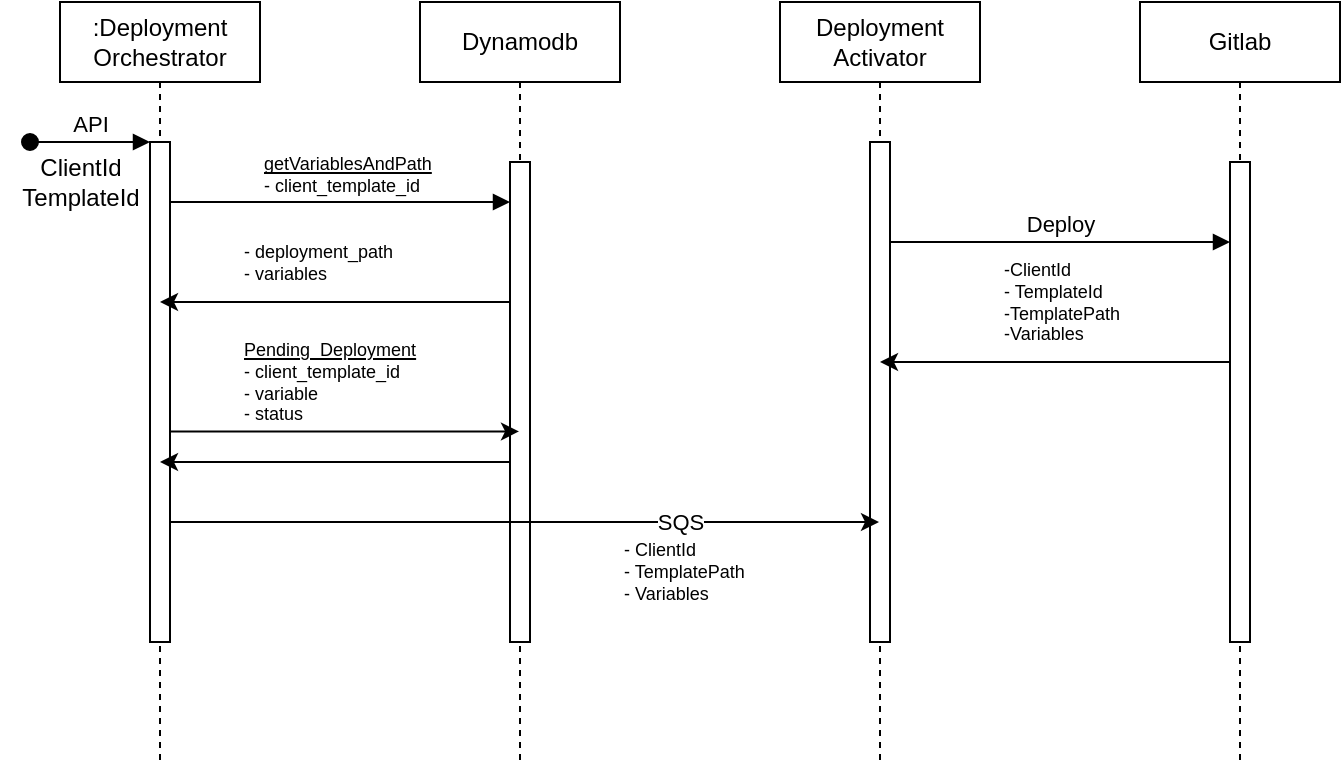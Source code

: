 <mxfile version="21.2.3" type="device">
  <diagram name="Page-1" id="2YBvvXClWsGukQMizWep">
    <mxGraphModel dx="819" dy="437" grid="1" gridSize="10" guides="1" tooltips="1" connect="1" arrows="1" fold="1" page="1" pageScale="1" pageWidth="850" pageHeight="1100" math="0" shadow="0">
      <root>
        <mxCell id="0" />
        <mxCell id="1" parent="0" />
        <mxCell id="aM9ryv3xv72pqoxQDRHE-1" value=":Deployment Orchestrator" style="shape=umlLifeline;perimeter=lifelinePerimeter;whiteSpace=wrap;html=1;container=0;dropTarget=0;collapsible=0;recursiveResize=0;outlineConnect=0;portConstraint=eastwest;newEdgeStyle={&quot;edgeStyle&quot;:&quot;elbowEdgeStyle&quot;,&quot;elbow&quot;:&quot;vertical&quot;,&quot;curved&quot;:0,&quot;rounded&quot;:0};" parent="1" vertex="1">
          <mxGeometry x="40" y="20" width="100" height="380" as="geometry" />
        </mxCell>
        <mxCell id="aM9ryv3xv72pqoxQDRHE-2" value="" style="html=1;points=[];perimeter=orthogonalPerimeter;outlineConnect=0;targetShapes=umlLifeline;portConstraint=eastwest;newEdgeStyle={&quot;edgeStyle&quot;:&quot;elbowEdgeStyle&quot;,&quot;elbow&quot;:&quot;vertical&quot;,&quot;curved&quot;:0,&quot;rounded&quot;:0};" parent="aM9ryv3xv72pqoxQDRHE-1" vertex="1">
          <mxGeometry x="45" y="70" width="10" height="250" as="geometry" />
        </mxCell>
        <mxCell id="aM9ryv3xv72pqoxQDRHE-3" value="API" style="html=1;verticalAlign=bottom;startArrow=oval;endArrow=block;startSize=8;edgeStyle=elbowEdgeStyle;elbow=vertical;curved=0;rounded=0;" parent="aM9ryv3xv72pqoxQDRHE-1" target="aM9ryv3xv72pqoxQDRHE-2" edge="1">
          <mxGeometry relative="1" as="geometry">
            <mxPoint x="-15" y="70" as="sourcePoint" />
          </mxGeometry>
        </mxCell>
        <mxCell id="aM9ryv3xv72pqoxQDRHE-5" value="Dynamodb" style="shape=umlLifeline;perimeter=lifelinePerimeter;whiteSpace=wrap;html=1;container=0;dropTarget=0;collapsible=0;recursiveResize=0;outlineConnect=0;portConstraint=eastwest;newEdgeStyle={&quot;edgeStyle&quot;:&quot;elbowEdgeStyle&quot;,&quot;elbow&quot;:&quot;vertical&quot;,&quot;curved&quot;:0,&quot;rounded&quot;:0};" parent="1" vertex="1">
          <mxGeometry x="220" y="20" width="100" height="380" as="geometry" />
        </mxCell>
        <mxCell id="aM9ryv3xv72pqoxQDRHE-6" value="" style="html=1;points=[];perimeter=orthogonalPerimeter;outlineConnect=0;targetShapes=umlLifeline;portConstraint=eastwest;newEdgeStyle={&quot;edgeStyle&quot;:&quot;elbowEdgeStyle&quot;,&quot;elbow&quot;:&quot;vertical&quot;,&quot;curved&quot;:0,&quot;rounded&quot;:0};" parent="aM9ryv3xv72pqoxQDRHE-5" vertex="1">
          <mxGeometry x="45" y="80" width="10" height="240" as="geometry" />
        </mxCell>
        <mxCell id="aM9ryv3xv72pqoxQDRHE-7" value="&lt;div style=&quot;font-size: 9px;&quot; align=&quot;left&quot;&gt;&lt;font style=&quot;font-size: 9px;&quot;&gt;&lt;u&gt;getVariablesAndPath&lt;/u&gt;&lt;/font&gt;&lt;/div&gt;&lt;div style=&quot;font-size: 9px;&quot; align=&quot;left&quot;&gt;&lt;font style=&quot;font-size: 9px;&quot;&gt;- client_template_id&lt;font style=&quot;font-size: 9px;&quot;&gt;&lt;br&gt;&lt;/font&gt;&lt;/font&gt;&lt;/div&gt;" style="html=1;verticalAlign=bottom;endArrow=block;edgeStyle=elbowEdgeStyle;elbow=vertical;curved=0;rounded=0;align=left;" parent="1" source="aM9ryv3xv72pqoxQDRHE-2" target="aM9ryv3xv72pqoxQDRHE-6" edge="1">
          <mxGeometry x="-0.471" relative="1" as="geometry">
            <mxPoint x="195" y="130" as="sourcePoint" />
            <Array as="points">
              <mxPoint x="180" y="120" />
            </Array>
            <mxPoint as="offset" />
          </mxGeometry>
        </mxCell>
        <mxCell id="EUnt3tn_M_OPQTvmQm6U-1" style="edgeStyle=elbowEdgeStyle;rounded=0;orthogonalLoop=1;jettySize=auto;html=1;elbow=vertical;curved=0;" edge="1" parent="1">
          <mxGeometry relative="1" as="geometry">
            <mxPoint x="95" y="234.71" as="sourcePoint" />
            <mxPoint x="269.5" y="234.71" as="targetPoint" />
            <Array as="points">
              <mxPoint x="160" y="234.71" />
              <mxPoint x="180" y="204.71" />
              <mxPoint x="170" y="224.71" />
              <mxPoint x="190" y="154.71" />
              <mxPoint x="190" y="174.71" />
            </Array>
          </mxGeometry>
        </mxCell>
        <mxCell id="EUnt3tn_M_OPQTvmQm6U-2" value="&lt;div style=&quot;font-size: 9px;&quot; align=&quot;left&quot;&gt;&lt;font style=&quot;font-size: 9px;&quot;&gt;&lt;u&gt;Pending&amp;nbsp; Deployment&lt;/u&gt;&lt;/font&gt;&lt;/div&gt;&lt;div style=&quot;font-size: 9px;&quot; align=&quot;left&quot;&gt;&lt;font style=&quot;font-size: 9px;&quot;&gt;- client_template_id&lt;/font&gt;&lt;/div&gt;&lt;div style=&quot;font-size: 9px;&quot; align=&quot;left&quot;&gt;&lt;font style=&quot;font-size: 9px;&quot;&gt;- variable&lt;/font&gt;&lt;/div&gt;&lt;div style=&quot;font-size: 9px;&quot; align=&quot;left&quot;&gt;&lt;font style=&quot;font-size: 9px;&quot;&gt;- status&lt;u&gt;&lt;br&gt;&lt;/u&gt;&lt;/font&gt;&lt;/div&gt;" style="edgeLabel;html=1;align=left;verticalAlign=middle;resizable=0;points=[];" vertex="1" connectable="0" parent="EUnt3tn_M_OPQTvmQm6U-1">
          <mxGeometry x="-0.014" y="1" relative="1" as="geometry">
            <mxPoint x="-51" y="-24" as="offset" />
          </mxGeometry>
        </mxCell>
        <mxCell id="EUnt3tn_M_OPQTvmQm6U-4" value="&lt;div&gt;Deployment Activator&lt;br&gt;&lt;/div&gt;" style="shape=umlLifeline;perimeter=lifelinePerimeter;whiteSpace=wrap;html=1;container=0;dropTarget=0;collapsible=0;recursiveResize=0;outlineConnect=0;portConstraint=eastwest;newEdgeStyle={&quot;edgeStyle&quot;:&quot;elbowEdgeStyle&quot;,&quot;elbow&quot;:&quot;vertical&quot;,&quot;curved&quot;:0,&quot;rounded&quot;:0};" vertex="1" parent="1">
          <mxGeometry x="400" y="20" width="100" height="380" as="geometry" />
        </mxCell>
        <mxCell id="EUnt3tn_M_OPQTvmQm6U-5" value="" style="html=1;points=[];perimeter=orthogonalPerimeter;outlineConnect=0;targetShapes=umlLifeline;portConstraint=eastwest;newEdgeStyle={&quot;edgeStyle&quot;:&quot;elbowEdgeStyle&quot;,&quot;elbow&quot;:&quot;vertical&quot;,&quot;curved&quot;:0,&quot;rounded&quot;:0};" vertex="1" parent="EUnt3tn_M_OPQTvmQm6U-4">
          <mxGeometry x="45" y="70" width="10" height="250" as="geometry" />
        </mxCell>
        <mxCell id="EUnt3tn_M_OPQTvmQm6U-7" value="&lt;div&gt;Gitlab&lt;/div&gt;" style="shape=umlLifeline;perimeter=lifelinePerimeter;whiteSpace=wrap;html=1;container=0;dropTarget=0;collapsible=0;recursiveResize=0;outlineConnect=0;portConstraint=eastwest;newEdgeStyle={&quot;edgeStyle&quot;:&quot;elbowEdgeStyle&quot;,&quot;elbow&quot;:&quot;vertical&quot;,&quot;curved&quot;:0,&quot;rounded&quot;:0};" vertex="1" parent="1">
          <mxGeometry x="580" y="20" width="100" height="380" as="geometry" />
        </mxCell>
        <mxCell id="EUnt3tn_M_OPQTvmQm6U-8" value="" style="html=1;points=[];perimeter=orthogonalPerimeter;outlineConnect=0;targetShapes=umlLifeline;portConstraint=eastwest;newEdgeStyle={&quot;edgeStyle&quot;:&quot;elbowEdgeStyle&quot;,&quot;elbow&quot;:&quot;vertical&quot;,&quot;curved&quot;:0,&quot;rounded&quot;:0};" vertex="1" parent="EUnt3tn_M_OPQTvmQm6U-7">
          <mxGeometry x="45" y="80" width="10" height="240" as="geometry" />
        </mxCell>
        <mxCell id="EUnt3tn_M_OPQTvmQm6U-9" value="Deploy" style="html=1;verticalAlign=bottom;endArrow=block;edgeStyle=elbowEdgeStyle;elbow=vertical;curved=0;rounded=0;" edge="1" parent="1" source="EUnt3tn_M_OPQTvmQm6U-5" target="EUnt3tn_M_OPQTvmQm6U-8">
          <mxGeometry x="0.002" relative="1" as="geometry">
            <mxPoint x="555" y="130" as="sourcePoint" />
            <Array as="points">
              <mxPoint x="540" y="140" />
            </Array>
            <mxPoint as="offset" />
          </mxGeometry>
        </mxCell>
        <mxCell id="EUnt3tn_M_OPQTvmQm6U-13" value="&lt;div&gt;ClientId&lt;/div&gt;&lt;div&gt;TemplateId&lt;br&gt;&lt;/div&gt;" style="text;html=1;align=center;verticalAlign=middle;resizable=0;points=[];autosize=1;strokeColor=none;fillColor=none;" vertex="1" parent="1">
          <mxGeometry x="10" y="90" width="80" height="40" as="geometry" />
        </mxCell>
        <mxCell id="EUnt3tn_M_OPQTvmQm6U-14" value="&lt;div style=&quot;font-size: 9px;&quot; align=&quot;left&quot;&gt;&lt;font style=&quot;font-size: 9px;&quot;&gt;- ClientId&lt;/font&gt;&lt;/div&gt;&lt;div style=&quot;font-size: 9px;&quot; align=&quot;left&quot;&gt;&lt;font style=&quot;font-size: 9px;&quot;&gt;- TemplatePath&lt;/font&gt;&lt;/div&gt;&lt;div style=&quot;font-size: 9px;&quot; align=&quot;left&quot;&gt;&lt;font style=&quot;font-size: 9px;&quot;&gt;- Variables&lt;font style=&quot;font-size: 9px;&quot;&gt;&lt;br&gt;&lt;/font&gt;&lt;/font&gt;&lt;/div&gt;" style="text;html=1;align=left;verticalAlign=middle;resizable=0;points=[];autosize=1;strokeColor=none;fillColor=none;" vertex="1" parent="1">
          <mxGeometry x="320" y="280" width="90" height="50" as="geometry" />
        </mxCell>
        <mxCell id="EUnt3tn_M_OPQTvmQm6U-16" style="edgeStyle=elbowEdgeStyle;rounded=0;orthogonalLoop=1;jettySize=auto;html=1;elbow=vertical;curved=0;" edge="1" parent="1" source="aM9ryv3xv72pqoxQDRHE-2" target="EUnt3tn_M_OPQTvmQm6U-4">
          <mxGeometry relative="1" as="geometry">
            <Array as="points">
              <mxPoint x="320" y="280" />
              <mxPoint x="250" y="220" />
            </Array>
          </mxGeometry>
        </mxCell>
        <mxCell id="EUnt3tn_M_OPQTvmQm6U-17" value="SQS" style="edgeLabel;html=1;align=center;verticalAlign=middle;resizable=0;points=[];" vertex="1" connectable="0" parent="EUnt3tn_M_OPQTvmQm6U-16">
          <mxGeometry x="0.363" y="-2" relative="1" as="geometry">
            <mxPoint x="13" y="-2" as="offset" />
          </mxGeometry>
        </mxCell>
        <mxCell id="EUnt3tn_M_OPQTvmQm6U-19" value="&lt;div style=&quot;font-size: 9px;&quot;&gt;&lt;font style=&quot;font-size: 9px;&quot;&gt;-ClientId&lt;/font&gt;&lt;/div&gt;&lt;div style=&quot;font-size: 9px;&quot;&gt;&lt;font style=&quot;font-size: 9px;&quot;&gt;- TemplateId&lt;br&gt;&lt;/font&gt;&lt;/div&gt;&lt;div style=&quot;font-size: 9px;&quot;&gt;&lt;font style=&quot;font-size: 9px;&quot;&gt;-TemplatePath&lt;/font&gt;&lt;/div&gt;&lt;div style=&quot;font-size: 9px;&quot;&gt;&lt;font style=&quot;font-size: 9px;&quot;&gt;-Variables&lt;font style=&quot;font-size: 9px;&quot;&gt;&lt;br&gt;&lt;/font&gt;&lt;/font&gt;&lt;/div&gt;" style="text;html=1;align=left;verticalAlign=middle;resizable=0;points=[];autosize=1;strokeColor=none;fillColor=none;" vertex="1" parent="1">
          <mxGeometry x="510" y="140" width="80" height="60" as="geometry" />
        </mxCell>
        <mxCell id="EUnt3tn_M_OPQTvmQm6U-21" style="edgeStyle=elbowEdgeStyle;rounded=0;orthogonalLoop=1;jettySize=auto;html=1;elbow=vertical;curved=0;" edge="1" parent="1" source="aM9ryv3xv72pqoxQDRHE-6" target="aM9ryv3xv72pqoxQDRHE-1">
          <mxGeometry relative="1" as="geometry">
            <Array as="points">
              <mxPoint x="160" y="170" />
              <mxPoint x="130" y="150" />
            </Array>
          </mxGeometry>
        </mxCell>
        <mxCell id="EUnt3tn_M_OPQTvmQm6U-22" value="&lt;div style=&quot;font-size: 9px;&quot; align=&quot;left&quot;&gt;&lt;font style=&quot;font-size: 9px;&quot;&gt;- deployment_path&lt;/font&gt;&lt;/div&gt;&lt;div style=&quot;font-size: 9px;&quot; align=&quot;left&quot;&gt;&lt;font style=&quot;font-size: 9px;&quot;&gt;- variables&lt;font style=&quot;font-size: 9px;&quot;&gt;&lt;br&gt;&lt;/font&gt;&lt;/font&gt;&lt;/div&gt;" style="edgeLabel;html=1;align=left;verticalAlign=middle;resizable=0;points=[];" vertex="1" connectable="0" parent="EUnt3tn_M_OPQTvmQm6U-21">
          <mxGeometry x="0.129" relative="1" as="geometry">
            <mxPoint x="-36" y="-20" as="offset" />
          </mxGeometry>
        </mxCell>
        <mxCell id="EUnt3tn_M_OPQTvmQm6U-23" style="edgeStyle=elbowEdgeStyle;rounded=0;orthogonalLoop=1;jettySize=auto;html=1;elbow=vertical;curved=0;" edge="1" parent="1" source="aM9ryv3xv72pqoxQDRHE-6">
          <mxGeometry relative="1" as="geometry">
            <mxPoint x="90" y="250" as="targetPoint" />
            <Array as="points">
              <mxPoint x="110" y="250" />
            </Array>
          </mxGeometry>
        </mxCell>
        <mxCell id="EUnt3tn_M_OPQTvmQm6U-25" style="edgeStyle=elbowEdgeStyle;rounded=0;orthogonalLoop=1;jettySize=auto;html=1;elbow=vertical;curved=0;" edge="1" parent="1" source="EUnt3tn_M_OPQTvmQm6U-8" target="EUnt3tn_M_OPQTvmQm6U-4">
          <mxGeometry relative="1" as="geometry">
            <Array as="points">
              <mxPoint x="520" y="200" />
              <mxPoint x="550" y="220" />
              <mxPoint x="480" y="220" />
            </Array>
          </mxGeometry>
        </mxCell>
      </root>
    </mxGraphModel>
  </diagram>
</mxfile>
